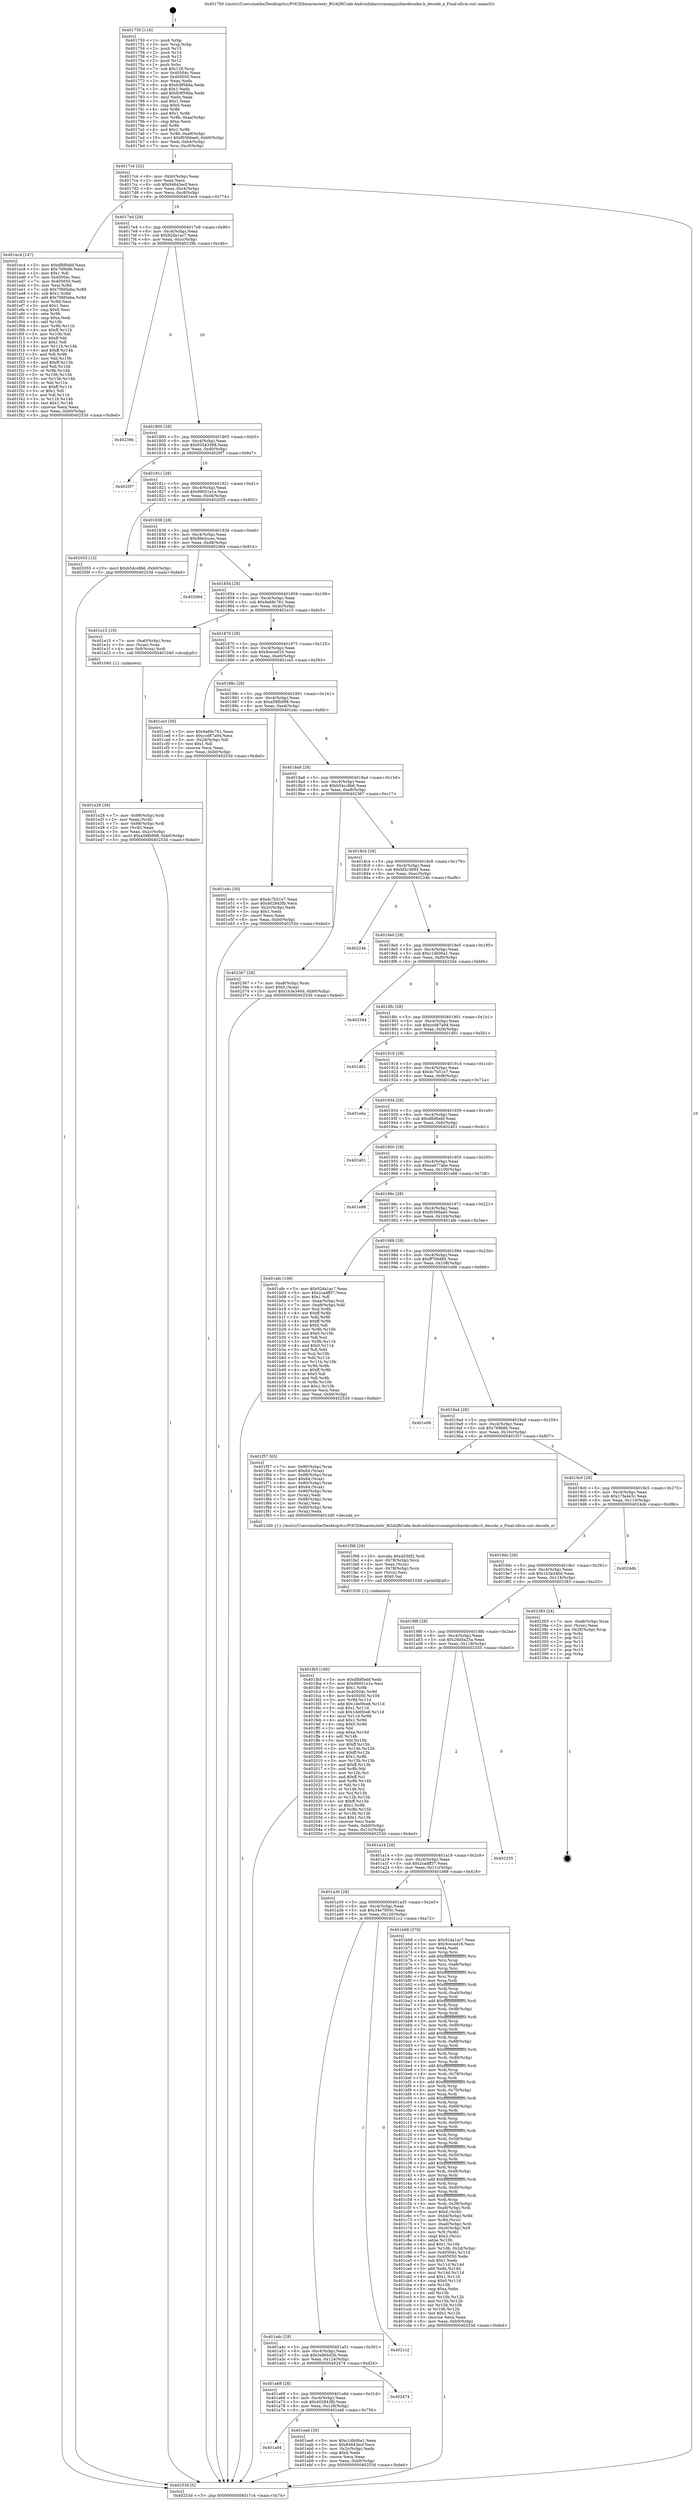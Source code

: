 digraph "0x401750" {
  label = "0x401750 (/mnt/c/Users/mathe/Desktop/tcc/POCII/binaries/extr_BGAQRCode-Androidzbarsrcmainjnizbardecoder.h_decode_e_Final-ollvm.out::main(0))"
  labelloc = "t"
  node[shape=record]

  Entry [label="",width=0.3,height=0.3,shape=circle,fillcolor=black,style=filled]
  "0x4017c4" [label="{
     0x4017c4 [32]\l
     | [instrs]\l
     &nbsp;&nbsp;0x4017c4 \<+6\>: mov -0xb0(%rbp),%eax\l
     &nbsp;&nbsp;0x4017ca \<+2\>: mov %eax,%ecx\l
     &nbsp;&nbsp;0x4017cc \<+6\>: sub $0x84643ecf,%ecx\l
     &nbsp;&nbsp;0x4017d2 \<+6\>: mov %eax,-0xc4(%rbp)\l
     &nbsp;&nbsp;0x4017d8 \<+6\>: mov %ecx,-0xc8(%rbp)\l
     &nbsp;&nbsp;0x4017de \<+6\>: je 0000000000401ec4 \<main+0x774\>\l
  }"]
  "0x401ec4" [label="{
     0x401ec4 [147]\l
     | [instrs]\l
     &nbsp;&nbsp;0x401ec4 \<+5\>: mov $0xdfbf0ebf,%eax\l
     &nbsp;&nbsp;0x401ec9 \<+5\>: mov $0x7b9b8b,%ecx\l
     &nbsp;&nbsp;0x401ece \<+2\>: mov $0x1,%dl\l
     &nbsp;&nbsp;0x401ed0 \<+7\>: mov 0x40504c,%esi\l
     &nbsp;&nbsp;0x401ed7 \<+7\>: mov 0x405050,%edi\l
     &nbsp;&nbsp;0x401ede \<+3\>: mov %esi,%r8d\l
     &nbsp;&nbsp;0x401ee1 \<+7\>: sub $0x70fd5eba,%r8d\l
     &nbsp;&nbsp;0x401ee8 \<+4\>: sub $0x1,%r8d\l
     &nbsp;&nbsp;0x401eec \<+7\>: add $0x70fd5eba,%r8d\l
     &nbsp;&nbsp;0x401ef3 \<+4\>: imul %r8d,%esi\l
     &nbsp;&nbsp;0x401ef7 \<+3\>: and $0x1,%esi\l
     &nbsp;&nbsp;0x401efa \<+3\>: cmp $0x0,%esi\l
     &nbsp;&nbsp;0x401efd \<+4\>: sete %r9b\l
     &nbsp;&nbsp;0x401f01 \<+3\>: cmp $0xa,%edi\l
     &nbsp;&nbsp;0x401f04 \<+4\>: setl %r10b\l
     &nbsp;&nbsp;0x401f08 \<+3\>: mov %r9b,%r11b\l
     &nbsp;&nbsp;0x401f0b \<+4\>: xor $0xff,%r11b\l
     &nbsp;&nbsp;0x401f0f \<+3\>: mov %r10b,%bl\l
     &nbsp;&nbsp;0x401f12 \<+3\>: xor $0xff,%bl\l
     &nbsp;&nbsp;0x401f15 \<+3\>: xor $0x1,%dl\l
     &nbsp;&nbsp;0x401f18 \<+3\>: mov %r11b,%r14b\l
     &nbsp;&nbsp;0x401f1b \<+4\>: and $0xff,%r14b\l
     &nbsp;&nbsp;0x401f1f \<+3\>: and %dl,%r9b\l
     &nbsp;&nbsp;0x401f22 \<+3\>: mov %bl,%r15b\l
     &nbsp;&nbsp;0x401f25 \<+4\>: and $0xff,%r15b\l
     &nbsp;&nbsp;0x401f29 \<+3\>: and %dl,%r10b\l
     &nbsp;&nbsp;0x401f2c \<+3\>: or %r9b,%r14b\l
     &nbsp;&nbsp;0x401f2f \<+3\>: or %r10b,%r15b\l
     &nbsp;&nbsp;0x401f32 \<+3\>: xor %r15b,%r14b\l
     &nbsp;&nbsp;0x401f35 \<+3\>: or %bl,%r11b\l
     &nbsp;&nbsp;0x401f38 \<+4\>: xor $0xff,%r11b\l
     &nbsp;&nbsp;0x401f3c \<+3\>: or $0x1,%dl\l
     &nbsp;&nbsp;0x401f3f \<+3\>: and %dl,%r11b\l
     &nbsp;&nbsp;0x401f42 \<+3\>: or %r11b,%r14b\l
     &nbsp;&nbsp;0x401f45 \<+4\>: test $0x1,%r14b\l
     &nbsp;&nbsp;0x401f49 \<+3\>: cmovne %ecx,%eax\l
     &nbsp;&nbsp;0x401f4c \<+6\>: mov %eax,-0xb0(%rbp)\l
     &nbsp;&nbsp;0x401f52 \<+5\>: jmp 000000000040253d \<main+0xded\>\l
  }"]
  "0x4017e4" [label="{
     0x4017e4 [28]\l
     | [instrs]\l
     &nbsp;&nbsp;0x4017e4 \<+5\>: jmp 00000000004017e9 \<main+0x99\>\l
     &nbsp;&nbsp;0x4017e9 \<+6\>: mov -0xc4(%rbp),%eax\l
     &nbsp;&nbsp;0x4017ef \<+5\>: sub $0x92da1ac7,%eax\l
     &nbsp;&nbsp;0x4017f4 \<+6\>: mov %eax,-0xcc(%rbp)\l
     &nbsp;&nbsp;0x4017fa \<+6\>: je 000000000040239b \<main+0xc4b\>\l
  }"]
  Exit [label="",width=0.3,height=0.3,shape=circle,fillcolor=black,style=filled,peripheries=2]
  "0x40239b" [label="{
     0x40239b\l
  }", style=dashed]
  "0x401800" [label="{
     0x401800 [28]\l
     | [instrs]\l
     &nbsp;&nbsp;0x401800 \<+5\>: jmp 0000000000401805 \<main+0xb5\>\l
     &nbsp;&nbsp;0x401805 \<+6\>: mov -0xc4(%rbp),%eax\l
     &nbsp;&nbsp;0x40180b \<+5\>: sub $0x93543498,%eax\l
     &nbsp;&nbsp;0x401810 \<+6\>: mov %eax,-0xd0(%rbp)\l
     &nbsp;&nbsp;0x401816 \<+6\>: je 00000000004020f7 \<main+0x9a7\>\l
  }"]
  "0x401fb5" [label="{
     0x401fb5 [160]\l
     | [instrs]\l
     &nbsp;&nbsp;0x401fb5 \<+5\>: mov $0xdfbf0ebf,%edx\l
     &nbsp;&nbsp;0x401fba \<+5\>: mov $0x99051e1e,%esi\l
     &nbsp;&nbsp;0x401fbf \<+3\>: mov $0x1,%r8b\l
     &nbsp;&nbsp;0x401fc2 \<+8\>: mov 0x40504c,%r9d\l
     &nbsp;&nbsp;0x401fca \<+8\>: mov 0x405050,%r10d\l
     &nbsp;&nbsp;0x401fd2 \<+3\>: mov %r9d,%r11d\l
     &nbsp;&nbsp;0x401fd5 \<+7\>: add $0x1de0fce8,%r11d\l
     &nbsp;&nbsp;0x401fdc \<+4\>: sub $0x1,%r11d\l
     &nbsp;&nbsp;0x401fe0 \<+7\>: sub $0x1de0fce8,%r11d\l
     &nbsp;&nbsp;0x401fe7 \<+4\>: imul %r11d,%r9d\l
     &nbsp;&nbsp;0x401feb \<+4\>: and $0x1,%r9d\l
     &nbsp;&nbsp;0x401fef \<+4\>: cmp $0x0,%r9d\l
     &nbsp;&nbsp;0x401ff3 \<+3\>: sete %bl\l
     &nbsp;&nbsp;0x401ff6 \<+4\>: cmp $0xa,%r10d\l
     &nbsp;&nbsp;0x401ffa \<+4\>: setl %r14b\l
     &nbsp;&nbsp;0x401ffe \<+3\>: mov %bl,%r15b\l
     &nbsp;&nbsp;0x402001 \<+4\>: xor $0xff,%r15b\l
     &nbsp;&nbsp;0x402005 \<+3\>: mov %r14b,%r12b\l
     &nbsp;&nbsp;0x402008 \<+4\>: xor $0xff,%r12b\l
     &nbsp;&nbsp;0x40200c \<+4\>: xor $0x1,%r8b\l
     &nbsp;&nbsp;0x402010 \<+3\>: mov %r15b,%r13b\l
     &nbsp;&nbsp;0x402013 \<+4\>: and $0xff,%r13b\l
     &nbsp;&nbsp;0x402017 \<+3\>: and %r8b,%bl\l
     &nbsp;&nbsp;0x40201a \<+3\>: mov %r12b,%cl\l
     &nbsp;&nbsp;0x40201d \<+3\>: and $0xff,%cl\l
     &nbsp;&nbsp;0x402020 \<+3\>: and %r8b,%r14b\l
     &nbsp;&nbsp;0x402023 \<+3\>: or %bl,%r13b\l
     &nbsp;&nbsp;0x402026 \<+3\>: or %r14b,%cl\l
     &nbsp;&nbsp;0x402029 \<+3\>: xor %cl,%r13b\l
     &nbsp;&nbsp;0x40202c \<+3\>: or %r12b,%r15b\l
     &nbsp;&nbsp;0x40202f \<+4\>: xor $0xff,%r15b\l
     &nbsp;&nbsp;0x402033 \<+4\>: or $0x1,%r8b\l
     &nbsp;&nbsp;0x402037 \<+3\>: and %r8b,%r15b\l
     &nbsp;&nbsp;0x40203a \<+3\>: or %r15b,%r13b\l
     &nbsp;&nbsp;0x40203d \<+4\>: test $0x1,%r13b\l
     &nbsp;&nbsp;0x402041 \<+3\>: cmovne %esi,%edx\l
     &nbsp;&nbsp;0x402044 \<+6\>: mov %edx,-0xb0(%rbp)\l
     &nbsp;&nbsp;0x40204a \<+6\>: mov %eax,-0x13c(%rbp)\l
     &nbsp;&nbsp;0x402050 \<+5\>: jmp 000000000040253d \<main+0xded\>\l
  }"]
  "0x4020f7" [label="{
     0x4020f7\l
  }", style=dashed]
  "0x40181c" [label="{
     0x40181c [28]\l
     | [instrs]\l
     &nbsp;&nbsp;0x40181c \<+5\>: jmp 0000000000401821 \<main+0xd1\>\l
     &nbsp;&nbsp;0x401821 \<+6\>: mov -0xc4(%rbp),%eax\l
     &nbsp;&nbsp;0x401827 \<+5\>: sub $0x99051e1e,%eax\l
     &nbsp;&nbsp;0x40182c \<+6\>: mov %eax,-0xd4(%rbp)\l
     &nbsp;&nbsp;0x401832 \<+6\>: je 0000000000402055 \<main+0x905\>\l
  }"]
  "0x401f98" [label="{
     0x401f98 [29]\l
     | [instrs]\l
     &nbsp;&nbsp;0x401f98 \<+10\>: movabs $0x4030f2,%rdi\l
     &nbsp;&nbsp;0x401fa2 \<+4\>: mov -0x78(%rbp),%rcx\l
     &nbsp;&nbsp;0x401fa6 \<+2\>: mov %eax,(%rcx)\l
     &nbsp;&nbsp;0x401fa8 \<+4\>: mov -0x78(%rbp),%rcx\l
     &nbsp;&nbsp;0x401fac \<+2\>: mov (%rcx),%esi\l
     &nbsp;&nbsp;0x401fae \<+2\>: mov $0x0,%al\l
     &nbsp;&nbsp;0x401fb0 \<+5\>: call 0000000000401030 \<printf@plt\>\l
     | [calls]\l
     &nbsp;&nbsp;0x401030 \{1\} (unknown)\l
  }"]
  "0x402055" [label="{
     0x402055 [15]\l
     | [instrs]\l
     &nbsp;&nbsp;0x402055 \<+10\>: movl $0xb54cc8b6,-0xb0(%rbp)\l
     &nbsp;&nbsp;0x40205f \<+5\>: jmp 000000000040253d \<main+0xded\>\l
  }"]
  "0x401838" [label="{
     0x401838 [28]\l
     | [instrs]\l
     &nbsp;&nbsp;0x401838 \<+5\>: jmp 000000000040183d \<main+0xed\>\l
     &nbsp;&nbsp;0x40183d \<+6\>: mov -0xc4(%rbp),%eax\l
     &nbsp;&nbsp;0x401843 \<+5\>: sub $0x99e5ccec,%eax\l
     &nbsp;&nbsp;0x401848 \<+6\>: mov %eax,-0xd8(%rbp)\l
     &nbsp;&nbsp;0x40184e \<+6\>: je 0000000000402064 \<main+0x914\>\l
  }"]
  "0x401a84" [label="{
     0x401a84\l
  }", style=dashed]
  "0x402064" [label="{
     0x402064\l
  }", style=dashed]
  "0x401854" [label="{
     0x401854 [28]\l
     | [instrs]\l
     &nbsp;&nbsp;0x401854 \<+5\>: jmp 0000000000401859 \<main+0x109\>\l
     &nbsp;&nbsp;0x401859 \<+6\>: mov -0xc4(%rbp),%eax\l
     &nbsp;&nbsp;0x40185f \<+5\>: sub $0x9a68c761,%eax\l
     &nbsp;&nbsp;0x401864 \<+6\>: mov %eax,-0xdc(%rbp)\l
     &nbsp;&nbsp;0x40186a \<+6\>: je 0000000000401e15 \<main+0x6c5\>\l
  }"]
  "0x401ea6" [label="{
     0x401ea6 [30]\l
     | [instrs]\l
     &nbsp;&nbsp;0x401ea6 \<+5\>: mov $0xc1db06a1,%eax\l
     &nbsp;&nbsp;0x401eab \<+5\>: mov $0x84643ecf,%ecx\l
     &nbsp;&nbsp;0x401eb0 \<+3\>: mov -0x2c(%rbp),%edx\l
     &nbsp;&nbsp;0x401eb3 \<+3\>: cmp $0x0,%edx\l
     &nbsp;&nbsp;0x401eb6 \<+3\>: cmove %ecx,%eax\l
     &nbsp;&nbsp;0x401eb9 \<+6\>: mov %eax,-0xb0(%rbp)\l
     &nbsp;&nbsp;0x401ebf \<+5\>: jmp 000000000040253d \<main+0xded\>\l
  }"]
  "0x401e15" [label="{
     0x401e15 [19]\l
     | [instrs]\l
     &nbsp;&nbsp;0x401e15 \<+7\>: mov -0xa0(%rbp),%rax\l
     &nbsp;&nbsp;0x401e1c \<+3\>: mov (%rax),%rax\l
     &nbsp;&nbsp;0x401e1f \<+4\>: mov 0x8(%rax),%rdi\l
     &nbsp;&nbsp;0x401e23 \<+5\>: call 0000000000401040 \<atoi@plt\>\l
     | [calls]\l
     &nbsp;&nbsp;0x401040 \{1\} (unknown)\l
  }"]
  "0x401870" [label="{
     0x401870 [28]\l
     | [instrs]\l
     &nbsp;&nbsp;0x401870 \<+5\>: jmp 0000000000401875 \<main+0x125\>\l
     &nbsp;&nbsp;0x401875 \<+6\>: mov -0xc4(%rbp),%eax\l
     &nbsp;&nbsp;0x40187b \<+5\>: sub $0x9ceced16,%eax\l
     &nbsp;&nbsp;0x401880 \<+6\>: mov %eax,-0xe0(%rbp)\l
     &nbsp;&nbsp;0x401886 \<+6\>: je 0000000000401ce3 \<main+0x593\>\l
  }"]
  "0x401a68" [label="{
     0x401a68 [28]\l
     | [instrs]\l
     &nbsp;&nbsp;0x401a68 \<+5\>: jmp 0000000000401a6d \<main+0x31d\>\l
     &nbsp;&nbsp;0x401a6d \<+6\>: mov -0xc4(%rbp),%eax\l
     &nbsp;&nbsp;0x401a73 \<+5\>: sub $0x402843fb,%eax\l
     &nbsp;&nbsp;0x401a78 \<+6\>: mov %eax,-0x128(%rbp)\l
     &nbsp;&nbsp;0x401a7e \<+6\>: je 0000000000401ea6 \<main+0x756\>\l
  }"]
  "0x401ce3" [label="{
     0x401ce3 [30]\l
     | [instrs]\l
     &nbsp;&nbsp;0x401ce3 \<+5\>: mov $0x9a68c761,%eax\l
     &nbsp;&nbsp;0x401ce8 \<+5\>: mov $0xccd87a94,%ecx\l
     &nbsp;&nbsp;0x401ced \<+3\>: mov -0x2d(%rbp),%dl\l
     &nbsp;&nbsp;0x401cf0 \<+3\>: test $0x1,%dl\l
     &nbsp;&nbsp;0x401cf3 \<+3\>: cmovne %ecx,%eax\l
     &nbsp;&nbsp;0x401cf6 \<+6\>: mov %eax,-0xb0(%rbp)\l
     &nbsp;&nbsp;0x401cfc \<+5\>: jmp 000000000040253d \<main+0xded\>\l
  }"]
  "0x40188c" [label="{
     0x40188c [28]\l
     | [instrs]\l
     &nbsp;&nbsp;0x40188c \<+5\>: jmp 0000000000401891 \<main+0x141\>\l
     &nbsp;&nbsp;0x401891 \<+6\>: mov -0xc4(%rbp),%eax\l
     &nbsp;&nbsp;0x401897 \<+5\>: sub $0xa58fb998,%eax\l
     &nbsp;&nbsp;0x40189c \<+6\>: mov %eax,-0xe4(%rbp)\l
     &nbsp;&nbsp;0x4018a2 \<+6\>: je 0000000000401e4c \<main+0x6fc\>\l
  }"]
  "0x402474" [label="{
     0x402474\l
  }", style=dashed]
  "0x401e4c" [label="{
     0x401e4c [30]\l
     | [instrs]\l
     &nbsp;&nbsp;0x401e4c \<+5\>: mov $0xdc7b51e7,%eax\l
     &nbsp;&nbsp;0x401e51 \<+5\>: mov $0x402843fb,%ecx\l
     &nbsp;&nbsp;0x401e56 \<+3\>: mov -0x2c(%rbp),%edx\l
     &nbsp;&nbsp;0x401e59 \<+3\>: cmp $0x1,%edx\l
     &nbsp;&nbsp;0x401e5c \<+3\>: cmovl %ecx,%eax\l
     &nbsp;&nbsp;0x401e5f \<+6\>: mov %eax,-0xb0(%rbp)\l
     &nbsp;&nbsp;0x401e65 \<+5\>: jmp 000000000040253d \<main+0xded\>\l
  }"]
  "0x4018a8" [label="{
     0x4018a8 [28]\l
     | [instrs]\l
     &nbsp;&nbsp;0x4018a8 \<+5\>: jmp 00000000004018ad \<main+0x15d\>\l
     &nbsp;&nbsp;0x4018ad \<+6\>: mov -0xc4(%rbp),%eax\l
     &nbsp;&nbsp;0x4018b3 \<+5\>: sub $0xb54cc8b6,%eax\l
     &nbsp;&nbsp;0x4018b8 \<+6\>: mov %eax,-0xe8(%rbp)\l
     &nbsp;&nbsp;0x4018be \<+6\>: je 0000000000402367 \<main+0xc17\>\l
  }"]
  "0x401a4c" [label="{
     0x401a4c [28]\l
     | [instrs]\l
     &nbsp;&nbsp;0x401a4c \<+5\>: jmp 0000000000401a51 \<main+0x301\>\l
     &nbsp;&nbsp;0x401a51 \<+6\>: mov -0xc4(%rbp),%eax\l
     &nbsp;&nbsp;0x401a57 \<+5\>: sub $0x3a86bd3b,%eax\l
     &nbsp;&nbsp;0x401a5c \<+6\>: mov %eax,-0x124(%rbp)\l
     &nbsp;&nbsp;0x401a62 \<+6\>: je 0000000000402474 \<main+0xd24\>\l
  }"]
  "0x402367" [label="{
     0x402367 [28]\l
     | [instrs]\l
     &nbsp;&nbsp;0x402367 \<+7\>: mov -0xa8(%rbp),%rax\l
     &nbsp;&nbsp;0x40236e \<+6\>: movl $0x0,(%rax)\l
     &nbsp;&nbsp;0x402374 \<+10\>: movl $0x1b3e340d,-0xb0(%rbp)\l
     &nbsp;&nbsp;0x40237e \<+5\>: jmp 000000000040253d \<main+0xded\>\l
  }"]
  "0x4018c4" [label="{
     0x4018c4 [28]\l
     | [instrs]\l
     &nbsp;&nbsp;0x4018c4 \<+5\>: jmp 00000000004018c9 \<main+0x179\>\l
     &nbsp;&nbsp;0x4018c9 \<+6\>: mov -0xc4(%rbp),%eax\l
     &nbsp;&nbsp;0x4018cf \<+5\>: sub $0xbf3c3693,%eax\l
     &nbsp;&nbsp;0x4018d4 \<+6\>: mov %eax,-0xec(%rbp)\l
     &nbsp;&nbsp;0x4018da \<+6\>: je 000000000040224b \<main+0xafb\>\l
  }"]
  "0x4021c2" [label="{
     0x4021c2\l
  }", style=dashed]
  "0x40224b" [label="{
     0x40224b\l
  }", style=dashed]
  "0x4018e0" [label="{
     0x4018e0 [28]\l
     | [instrs]\l
     &nbsp;&nbsp;0x4018e0 \<+5\>: jmp 00000000004018e5 \<main+0x195\>\l
     &nbsp;&nbsp;0x4018e5 \<+6\>: mov -0xc4(%rbp),%eax\l
     &nbsp;&nbsp;0x4018eb \<+5\>: sub $0xc1db06a1,%eax\l
     &nbsp;&nbsp;0x4018f0 \<+6\>: mov %eax,-0xf0(%rbp)\l
     &nbsp;&nbsp;0x4018f6 \<+6\>: je 0000000000402344 \<main+0xbf4\>\l
  }"]
  "0x401e28" [label="{
     0x401e28 [36]\l
     | [instrs]\l
     &nbsp;&nbsp;0x401e28 \<+7\>: mov -0x98(%rbp),%rdi\l
     &nbsp;&nbsp;0x401e2f \<+2\>: mov %eax,(%rdi)\l
     &nbsp;&nbsp;0x401e31 \<+7\>: mov -0x98(%rbp),%rdi\l
     &nbsp;&nbsp;0x401e38 \<+2\>: mov (%rdi),%eax\l
     &nbsp;&nbsp;0x401e3a \<+3\>: mov %eax,-0x2c(%rbp)\l
     &nbsp;&nbsp;0x401e3d \<+10\>: movl $0xa58fb998,-0xb0(%rbp)\l
     &nbsp;&nbsp;0x401e47 \<+5\>: jmp 000000000040253d \<main+0xded\>\l
  }"]
  "0x402344" [label="{
     0x402344\l
  }", style=dashed]
  "0x4018fc" [label="{
     0x4018fc [28]\l
     | [instrs]\l
     &nbsp;&nbsp;0x4018fc \<+5\>: jmp 0000000000401901 \<main+0x1b1\>\l
     &nbsp;&nbsp;0x401901 \<+6\>: mov -0xc4(%rbp),%eax\l
     &nbsp;&nbsp;0x401907 \<+5\>: sub $0xccd87a94,%eax\l
     &nbsp;&nbsp;0x40190c \<+6\>: mov %eax,-0xf4(%rbp)\l
     &nbsp;&nbsp;0x401912 \<+6\>: je 0000000000401d01 \<main+0x5b1\>\l
  }"]
  "0x401a30" [label="{
     0x401a30 [28]\l
     | [instrs]\l
     &nbsp;&nbsp;0x401a30 \<+5\>: jmp 0000000000401a35 \<main+0x2e5\>\l
     &nbsp;&nbsp;0x401a35 \<+6\>: mov -0xc4(%rbp),%eax\l
     &nbsp;&nbsp;0x401a3b \<+5\>: sub $0x34e7950c,%eax\l
     &nbsp;&nbsp;0x401a40 \<+6\>: mov %eax,-0x120(%rbp)\l
     &nbsp;&nbsp;0x401a46 \<+6\>: je 00000000004021c2 \<main+0xa72\>\l
  }"]
  "0x401d01" [label="{
     0x401d01\l
  }", style=dashed]
  "0x401918" [label="{
     0x401918 [28]\l
     | [instrs]\l
     &nbsp;&nbsp;0x401918 \<+5\>: jmp 000000000040191d \<main+0x1cd\>\l
     &nbsp;&nbsp;0x40191d \<+6\>: mov -0xc4(%rbp),%eax\l
     &nbsp;&nbsp;0x401923 \<+5\>: sub $0xdc7b51e7,%eax\l
     &nbsp;&nbsp;0x401928 \<+6\>: mov %eax,-0xf8(%rbp)\l
     &nbsp;&nbsp;0x40192e \<+6\>: je 0000000000401e6a \<main+0x71a\>\l
  }"]
  "0x401b68" [label="{
     0x401b68 [379]\l
     | [instrs]\l
     &nbsp;&nbsp;0x401b68 \<+5\>: mov $0x92da1ac7,%eax\l
     &nbsp;&nbsp;0x401b6d \<+5\>: mov $0x9ceced16,%ecx\l
     &nbsp;&nbsp;0x401b72 \<+2\>: xor %edx,%edx\l
     &nbsp;&nbsp;0x401b74 \<+3\>: mov %rsp,%rsi\l
     &nbsp;&nbsp;0x401b77 \<+4\>: add $0xfffffffffffffff0,%rsi\l
     &nbsp;&nbsp;0x401b7b \<+3\>: mov %rsi,%rsp\l
     &nbsp;&nbsp;0x401b7e \<+7\>: mov %rsi,-0xa8(%rbp)\l
     &nbsp;&nbsp;0x401b85 \<+3\>: mov %rsp,%rsi\l
     &nbsp;&nbsp;0x401b88 \<+4\>: add $0xfffffffffffffff0,%rsi\l
     &nbsp;&nbsp;0x401b8c \<+3\>: mov %rsi,%rsp\l
     &nbsp;&nbsp;0x401b8f \<+3\>: mov %rsp,%rdi\l
     &nbsp;&nbsp;0x401b92 \<+4\>: add $0xfffffffffffffff0,%rdi\l
     &nbsp;&nbsp;0x401b96 \<+3\>: mov %rdi,%rsp\l
     &nbsp;&nbsp;0x401b99 \<+7\>: mov %rdi,-0xa0(%rbp)\l
     &nbsp;&nbsp;0x401ba0 \<+3\>: mov %rsp,%rdi\l
     &nbsp;&nbsp;0x401ba3 \<+4\>: add $0xfffffffffffffff0,%rdi\l
     &nbsp;&nbsp;0x401ba7 \<+3\>: mov %rdi,%rsp\l
     &nbsp;&nbsp;0x401baa \<+7\>: mov %rdi,-0x98(%rbp)\l
     &nbsp;&nbsp;0x401bb1 \<+3\>: mov %rsp,%rdi\l
     &nbsp;&nbsp;0x401bb4 \<+4\>: add $0xfffffffffffffff0,%rdi\l
     &nbsp;&nbsp;0x401bb8 \<+3\>: mov %rdi,%rsp\l
     &nbsp;&nbsp;0x401bbb \<+7\>: mov %rdi,-0x90(%rbp)\l
     &nbsp;&nbsp;0x401bc2 \<+3\>: mov %rsp,%rdi\l
     &nbsp;&nbsp;0x401bc5 \<+4\>: add $0xfffffffffffffff0,%rdi\l
     &nbsp;&nbsp;0x401bc9 \<+3\>: mov %rdi,%rsp\l
     &nbsp;&nbsp;0x401bcc \<+7\>: mov %rdi,-0x88(%rbp)\l
     &nbsp;&nbsp;0x401bd3 \<+3\>: mov %rsp,%rdi\l
     &nbsp;&nbsp;0x401bd6 \<+4\>: add $0xfffffffffffffff0,%rdi\l
     &nbsp;&nbsp;0x401bda \<+3\>: mov %rdi,%rsp\l
     &nbsp;&nbsp;0x401bdd \<+4\>: mov %rdi,-0x80(%rbp)\l
     &nbsp;&nbsp;0x401be1 \<+3\>: mov %rsp,%rdi\l
     &nbsp;&nbsp;0x401be4 \<+4\>: add $0xfffffffffffffff0,%rdi\l
     &nbsp;&nbsp;0x401be8 \<+3\>: mov %rdi,%rsp\l
     &nbsp;&nbsp;0x401beb \<+4\>: mov %rdi,-0x78(%rbp)\l
     &nbsp;&nbsp;0x401bef \<+3\>: mov %rsp,%rdi\l
     &nbsp;&nbsp;0x401bf2 \<+4\>: add $0xfffffffffffffff0,%rdi\l
     &nbsp;&nbsp;0x401bf6 \<+3\>: mov %rdi,%rsp\l
     &nbsp;&nbsp;0x401bf9 \<+4\>: mov %rdi,-0x70(%rbp)\l
     &nbsp;&nbsp;0x401bfd \<+3\>: mov %rsp,%rdi\l
     &nbsp;&nbsp;0x401c00 \<+4\>: add $0xfffffffffffffff0,%rdi\l
     &nbsp;&nbsp;0x401c04 \<+3\>: mov %rdi,%rsp\l
     &nbsp;&nbsp;0x401c07 \<+4\>: mov %rdi,-0x68(%rbp)\l
     &nbsp;&nbsp;0x401c0b \<+3\>: mov %rsp,%rdi\l
     &nbsp;&nbsp;0x401c0e \<+4\>: add $0xfffffffffffffff0,%rdi\l
     &nbsp;&nbsp;0x401c12 \<+3\>: mov %rdi,%rsp\l
     &nbsp;&nbsp;0x401c15 \<+4\>: mov %rdi,-0x60(%rbp)\l
     &nbsp;&nbsp;0x401c19 \<+3\>: mov %rsp,%rdi\l
     &nbsp;&nbsp;0x401c1c \<+4\>: add $0xfffffffffffffff0,%rdi\l
     &nbsp;&nbsp;0x401c20 \<+3\>: mov %rdi,%rsp\l
     &nbsp;&nbsp;0x401c23 \<+4\>: mov %rdi,-0x58(%rbp)\l
     &nbsp;&nbsp;0x401c27 \<+3\>: mov %rsp,%rdi\l
     &nbsp;&nbsp;0x401c2a \<+4\>: add $0xfffffffffffffff0,%rdi\l
     &nbsp;&nbsp;0x401c2e \<+3\>: mov %rdi,%rsp\l
     &nbsp;&nbsp;0x401c31 \<+4\>: mov %rdi,-0x50(%rbp)\l
     &nbsp;&nbsp;0x401c35 \<+3\>: mov %rsp,%rdi\l
     &nbsp;&nbsp;0x401c38 \<+4\>: add $0xfffffffffffffff0,%rdi\l
     &nbsp;&nbsp;0x401c3c \<+3\>: mov %rdi,%rsp\l
     &nbsp;&nbsp;0x401c3f \<+4\>: mov %rdi,-0x48(%rbp)\l
     &nbsp;&nbsp;0x401c43 \<+3\>: mov %rsp,%rdi\l
     &nbsp;&nbsp;0x401c46 \<+4\>: add $0xfffffffffffffff0,%rdi\l
     &nbsp;&nbsp;0x401c4a \<+3\>: mov %rdi,%rsp\l
     &nbsp;&nbsp;0x401c4d \<+4\>: mov %rdi,-0x40(%rbp)\l
     &nbsp;&nbsp;0x401c51 \<+3\>: mov %rsp,%rdi\l
     &nbsp;&nbsp;0x401c54 \<+4\>: add $0xfffffffffffffff0,%rdi\l
     &nbsp;&nbsp;0x401c58 \<+3\>: mov %rdi,%rsp\l
     &nbsp;&nbsp;0x401c5b \<+4\>: mov %rdi,-0x38(%rbp)\l
     &nbsp;&nbsp;0x401c5f \<+7\>: mov -0xa8(%rbp),%rdi\l
     &nbsp;&nbsp;0x401c66 \<+6\>: movl $0x0,(%rdi)\l
     &nbsp;&nbsp;0x401c6c \<+7\>: mov -0xb4(%rbp),%r8d\l
     &nbsp;&nbsp;0x401c73 \<+3\>: mov %r8d,(%rsi)\l
     &nbsp;&nbsp;0x401c76 \<+7\>: mov -0xa0(%rbp),%rdi\l
     &nbsp;&nbsp;0x401c7d \<+7\>: mov -0xc0(%rbp),%r9\l
     &nbsp;&nbsp;0x401c84 \<+3\>: mov %r9,(%rdi)\l
     &nbsp;&nbsp;0x401c87 \<+3\>: cmpl $0x2,(%rsi)\l
     &nbsp;&nbsp;0x401c8a \<+4\>: setne %r10b\l
     &nbsp;&nbsp;0x401c8e \<+4\>: and $0x1,%r10b\l
     &nbsp;&nbsp;0x401c92 \<+4\>: mov %r10b,-0x2d(%rbp)\l
     &nbsp;&nbsp;0x401c96 \<+8\>: mov 0x40504c,%r11d\l
     &nbsp;&nbsp;0x401c9e \<+7\>: mov 0x405050,%ebx\l
     &nbsp;&nbsp;0x401ca5 \<+3\>: sub $0x1,%edx\l
     &nbsp;&nbsp;0x401ca8 \<+3\>: mov %r11d,%r14d\l
     &nbsp;&nbsp;0x401cab \<+3\>: add %edx,%r14d\l
     &nbsp;&nbsp;0x401cae \<+4\>: imul %r14d,%r11d\l
     &nbsp;&nbsp;0x401cb2 \<+4\>: and $0x1,%r11d\l
     &nbsp;&nbsp;0x401cb6 \<+4\>: cmp $0x0,%r11d\l
     &nbsp;&nbsp;0x401cba \<+4\>: sete %r10b\l
     &nbsp;&nbsp;0x401cbe \<+3\>: cmp $0xa,%ebx\l
     &nbsp;&nbsp;0x401cc1 \<+4\>: setl %r15b\l
     &nbsp;&nbsp;0x401cc5 \<+3\>: mov %r10b,%r12b\l
     &nbsp;&nbsp;0x401cc8 \<+3\>: and %r15b,%r12b\l
     &nbsp;&nbsp;0x401ccb \<+3\>: xor %r15b,%r10b\l
     &nbsp;&nbsp;0x401cce \<+3\>: or %r10b,%r12b\l
     &nbsp;&nbsp;0x401cd1 \<+4\>: test $0x1,%r12b\l
     &nbsp;&nbsp;0x401cd5 \<+3\>: cmovne %ecx,%eax\l
     &nbsp;&nbsp;0x401cd8 \<+6\>: mov %eax,-0xb0(%rbp)\l
     &nbsp;&nbsp;0x401cde \<+5\>: jmp 000000000040253d \<main+0xded\>\l
  }"]
  "0x401e6a" [label="{
     0x401e6a\l
  }", style=dashed]
  "0x401934" [label="{
     0x401934 [28]\l
     | [instrs]\l
     &nbsp;&nbsp;0x401934 \<+5\>: jmp 0000000000401939 \<main+0x1e9\>\l
     &nbsp;&nbsp;0x401939 \<+6\>: mov -0xc4(%rbp),%eax\l
     &nbsp;&nbsp;0x40193f \<+5\>: sub $0xdfbf0ebf,%eax\l
     &nbsp;&nbsp;0x401944 \<+6\>: mov %eax,-0xfc(%rbp)\l
     &nbsp;&nbsp;0x40194a \<+6\>: je 0000000000402401 \<main+0xcb1\>\l
  }"]
  "0x401a14" [label="{
     0x401a14 [28]\l
     | [instrs]\l
     &nbsp;&nbsp;0x401a14 \<+5\>: jmp 0000000000401a19 \<main+0x2c9\>\l
     &nbsp;&nbsp;0x401a19 \<+6\>: mov -0xc4(%rbp),%eax\l
     &nbsp;&nbsp;0x401a1f \<+5\>: sub $0x2cadff37,%eax\l
     &nbsp;&nbsp;0x401a24 \<+6\>: mov %eax,-0x11c(%rbp)\l
     &nbsp;&nbsp;0x401a2a \<+6\>: je 0000000000401b68 \<main+0x418\>\l
  }"]
  "0x402401" [label="{
     0x402401\l
  }", style=dashed]
  "0x401950" [label="{
     0x401950 [28]\l
     | [instrs]\l
     &nbsp;&nbsp;0x401950 \<+5\>: jmp 0000000000401955 \<main+0x205\>\l
     &nbsp;&nbsp;0x401955 \<+6\>: mov -0xc4(%rbp),%eax\l
     &nbsp;&nbsp;0x40195b \<+5\>: sub $0xea477abe,%eax\l
     &nbsp;&nbsp;0x401960 \<+6\>: mov %eax,-0x100(%rbp)\l
     &nbsp;&nbsp;0x401966 \<+6\>: je 0000000000401e88 \<main+0x738\>\l
  }"]
  "0x402335" [label="{
     0x402335\l
  }", style=dashed]
  "0x401e88" [label="{
     0x401e88\l
  }", style=dashed]
  "0x40196c" [label="{
     0x40196c [28]\l
     | [instrs]\l
     &nbsp;&nbsp;0x40196c \<+5\>: jmp 0000000000401971 \<main+0x221\>\l
     &nbsp;&nbsp;0x401971 \<+6\>: mov -0xc4(%rbp),%eax\l
     &nbsp;&nbsp;0x401977 \<+5\>: sub $0xf039dae0,%eax\l
     &nbsp;&nbsp;0x40197c \<+6\>: mov %eax,-0x104(%rbp)\l
     &nbsp;&nbsp;0x401982 \<+6\>: je 0000000000401afe \<main+0x3ae\>\l
  }"]
  "0x4019f8" [label="{
     0x4019f8 [28]\l
     | [instrs]\l
     &nbsp;&nbsp;0x4019f8 \<+5\>: jmp 00000000004019fd \<main+0x2ad\>\l
     &nbsp;&nbsp;0x4019fd \<+6\>: mov -0xc4(%rbp),%eax\l
     &nbsp;&nbsp;0x401a03 \<+5\>: sub $0x26d5a25a,%eax\l
     &nbsp;&nbsp;0x401a08 \<+6\>: mov %eax,-0x118(%rbp)\l
     &nbsp;&nbsp;0x401a0e \<+6\>: je 0000000000402335 \<main+0xbe5\>\l
  }"]
  "0x401afe" [label="{
     0x401afe [106]\l
     | [instrs]\l
     &nbsp;&nbsp;0x401afe \<+5\>: mov $0x92da1ac7,%eax\l
     &nbsp;&nbsp;0x401b03 \<+5\>: mov $0x2cadff37,%ecx\l
     &nbsp;&nbsp;0x401b08 \<+2\>: mov $0x1,%dl\l
     &nbsp;&nbsp;0x401b0a \<+7\>: mov -0xaa(%rbp),%sil\l
     &nbsp;&nbsp;0x401b11 \<+7\>: mov -0xa9(%rbp),%dil\l
     &nbsp;&nbsp;0x401b18 \<+3\>: mov %sil,%r8b\l
     &nbsp;&nbsp;0x401b1b \<+4\>: xor $0xff,%r8b\l
     &nbsp;&nbsp;0x401b1f \<+3\>: mov %dil,%r9b\l
     &nbsp;&nbsp;0x401b22 \<+4\>: xor $0xff,%r9b\l
     &nbsp;&nbsp;0x401b26 \<+3\>: xor $0x0,%dl\l
     &nbsp;&nbsp;0x401b29 \<+3\>: mov %r8b,%r10b\l
     &nbsp;&nbsp;0x401b2c \<+4\>: and $0x0,%r10b\l
     &nbsp;&nbsp;0x401b30 \<+3\>: and %dl,%sil\l
     &nbsp;&nbsp;0x401b33 \<+3\>: mov %r9b,%r11b\l
     &nbsp;&nbsp;0x401b36 \<+4\>: and $0x0,%r11b\l
     &nbsp;&nbsp;0x401b3a \<+3\>: and %dl,%dil\l
     &nbsp;&nbsp;0x401b3d \<+3\>: or %sil,%r10b\l
     &nbsp;&nbsp;0x401b40 \<+3\>: or %dil,%r11b\l
     &nbsp;&nbsp;0x401b43 \<+3\>: xor %r11b,%r10b\l
     &nbsp;&nbsp;0x401b46 \<+3\>: or %r9b,%r8b\l
     &nbsp;&nbsp;0x401b49 \<+4\>: xor $0xff,%r8b\l
     &nbsp;&nbsp;0x401b4d \<+3\>: or $0x0,%dl\l
     &nbsp;&nbsp;0x401b50 \<+3\>: and %dl,%r8b\l
     &nbsp;&nbsp;0x401b53 \<+3\>: or %r8b,%r10b\l
     &nbsp;&nbsp;0x401b56 \<+4\>: test $0x1,%r10b\l
     &nbsp;&nbsp;0x401b5a \<+3\>: cmovne %ecx,%eax\l
     &nbsp;&nbsp;0x401b5d \<+6\>: mov %eax,-0xb0(%rbp)\l
     &nbsp;&nbsp;0x401b63 \<+5\>: jmp 000000000040253d \<main+0xded\>\l
  }"]
  "0x401988" [label="{
     0x401988 [28]\l
     | [instrs]\l
     &nbsp;&nbsp;0x401988 \<+5\>: jmp 000000000040198d \<main+0x23d\>\l
     &nbsp;&nbsp;0x40198d \<+6\>: mov -0xc4(%rbp),%eax\l
     &nbsp;&nbsp;0x401993 \<+5\>: sub $0xff766d85,%eax\l
     &nbsp;&nbsp;0x401998 \<+6\>: mov %eax,-0x108(%rbp)\l
     &nbsp;&nbsp;0x40199e \<+6\>: je 0000000000401e06 \<main+0x6b6\>\l
  }"]
  "0x40253d" [label="{
     0x40253d [5]\l
     | [instrs]\l
     &nbsp;&nbsp;0x40253d \<+5\>: jmp 00000000004017c4 \<main+0x74\>\l
  }"]
  "0x401750" [label="{
     0x401750 [116]\l
     | [instrs]\l
     &nbsp;&nbsp;0x401750 \<+1\>: push %rbp\l
     &nbsp;&nbsp;0x401751 \<+3\>: mov %rsp,%rbp\l
     &nbsp;&nbsp;0x401754 \<+2\>: push %r15\l
     &nbsp;&nbsp;0x401756 \<+2\>: push %r14\l
     &nbsp;&nbsp;0x401758 \<+2\>: push %r13\l
     &nbsp;&nbsp;0x40175a \<+2\>: push %r12\l
     &nbsp;&nbsp;0x40175c \<+1\>: push %rbx\l
     &nbsp;&nbsp;0x40175d \<+7\>: sub $0x128,%rsp\l
     &nbsp;&nbsp;0x401764 \<+7\>: mov 0x40504c,%eax\l
     &nbsp;&nbsp;0x40176b \<+7\>: mov 0x405050,%ecx\l
     &nbsp;&nbsp;0x401772 \<+2\>: mov %eax,%edx\l
     &nbsp;&nbsp;0x401774 \<+6\>: sub $0xfc9f58da,%edx\l
     &nbsp;&nbsp;0x40177a \<+3\>: sub $0x1,%edx\l
     &nbsp;&nbsp;0x40177d \<+6\>: add $0xfc9f58da,%edx\l
     &nbsp;&nbsp;0x401783 \<+3\>: imul %edx,%eax\l
     &nbsp;&nbsp;0x401786 \<+3\>: and $0x1,%eax\l
     &nbsp;&nbsp;0x401789 \<+3\>: cmp $0x0,%eax\l
     &nbsp;&nbsp;0x40178c \<+4\>: sete %r8b\l
     &nbsp;&nbsp;0x401790 \<+4\>: and $0x1,%r8b\l
     &nbsp;&nbsp;0x401794 \<+7\>: mov %r8b,-0xaa(%rbp)\l
     &nbsp;&nbsp;0x40179b \<+3\>: cmp $0xa,%ecx\l
     &nbsp;&nbsp;0x40179e \<+4\>: setl %r8b\l
     &nbsp;&nbsp;0x4017a2 \<+4\>: and $0x1,%r8b\l
     &nbsp;&nbsp;0x4017a6 \<+7\>: mov %r8b,-0xa9(%rbp)\l
     &nbsp;&nbsp;0x4017ad \<+10\>: movl $0xf039dae0,-0xb0(%rbp)\l
     &nbsp;&nbsp;0x4017b7 \<+6\>: mov %edi,-0xb4(%rbp)\l
     &nbsp;&nbsp;0x4017bd \<+7\>: mov %rsi,-0xc0(%rbp)\l
  }"]
  "0x402383" [label="{
     0x402383 [24]\l
     | [instrs]\l
     &nbsp;&nbsp;0x402383 \<+7\>: mov -0xa8(%rbp),%rax\l
     &nbsp;&nbsp;0x40238a \<+2\>: mov (%rax),%eax\l
     &nbsp;&nbsp;0x40238c \<+4\>: lea -0x28(%rbp),%rsp\l
     &nbsp;&nbsp;0x402390 \<+1\>: pop %rbx\l
     &nbsp;&nbsp;0x402391 \<+2\>: pop %r12\l
     &nbsp;&nbsp;0x402393 \<+2\>: pop %r13\l
     &nbsp;&nbsp;0x402395 \<+2\>: pop %r14\l
     &nbsp;&nbsp;0x402397 \<+2\>: pop %r15\l
     &nbsp;&nbsp;0x402399 \<+1\>: pop %rbp\l
     &nbsp;&nbsp;0x40239a \<+1\>: ret\l
  }"]
  "0x401e06" [label="{
     0x401e06\l
  }", style=dashed]
  "0x4019a4" [label="{
     0x4019a4 [28]\l
     | [instrs]\l
     &nbsp;&nbsp;0x4019a4 \<+5\>: jmp 00000000004019a9 \<main+0x259\>\l
     &nbsp;&nbsp;0x4019a9 \<+6\>: mov -0xc4(%rbp),%eax\l
     &nbsp;&nbsp;0x4019af \<+5\>: sub $0x7b9b8b,%eax\l
     &nbsp;&nbsp;0x4019b4 \<+6\>: mov %eax,-0x10c(%rbp)\l
     &nbsp;&nbsp;0x4019ba \<+6\>: je 0000000000401f57 \<main+0x807\>\l
  }"]
  "0x4019dc" [label="{
     0x4019dc [28]\l
     | [instrs]\l
     &nbsp;&nbsp;0x4019dc \<+5\>: jmp 00000000004019e1 \<main+0x291\>\l
     &nbsp;&nbsp;0x4019e1 \<+6\>: mov -0xc4(%rbp),%eax\l
     &nbsp;&nbsp;0x4019e7 \<+5\>: sub $0x1b3e340d,%eax\l
     &nbsp;&nbsp;0x4019ec \<+6\>: mov %eax,-0x114(%rbp)\l
     &nbsp;&nbsp;0x4019f2 \<+6\>: je 0000000000402383 \<main+0xc33\>\l
  }"]
  "0x401f57" [label="{
     0x401f57 [65]\l
     | [instrs]\l
     &nbsp;&nbsp;0x401f57 \<+7\>: mov -0x90(%rbp),%rax\l
     &nbsp;&nbsp;0x401f5e \<+6\>: movl $0x64,(%rax)\l
     &nbsp;&nbsp;0x401f64 \<+7\>: mov -0x88(%rbp),%rax\l
     &nbsp;&nbsp;0x401f6b \<+6\>: movl $0x64,(%rax)\l
     &nbsp;&nbsp;0x401f71 \<+4\>: mov -0x80(%rbp),%rax\l
     &nbsp;&nbsp;0x401f75 \<+6\>: movl $0x64,(%rax)\l
     &nbsp;&nbsp;0x401f7b \<+7\>: mov -0x90(%rbp),%rax\l
     &nbsp;&nbsp;0x401f82 \<+2\>: mov (%rax),%edi\l
     &nbsp;&nbsp;0x401f84 \<+7\>: mov -0x88(%rbp),%rax\l
     &nbsp;&nbsp;0x401f8b \<+2\>: mov (%rax),%esi\l
     &nbsp;&nbsp;0x401f8d \<+4\>: mov -0x80(%rbp),%rax\l
     &nbsp;&nbsp;0x401f91 \<+2\>: mov (%rax),%edx\l
     &nbsp;&nbsp;0x401f93 \<+5\>: call 00000000004013d0 \<decode_e\>\l
     | [calls]\l
     &nbsp;&nbsp;0x4013d0 \{1\} (/mnt/c/Users/mathe/Desktop/tcc/POCII/binaries/extr_BGAQRCode-Androidzbarsrcmainjnizbardecoder.h_decode_e_Final-ollvm.out::decode_e)\l
  }"]
  "0x4019c0" [label="{
     0x4019c0 [28]\l
     | [instrs]\l
     &nbsp;&nbsp;0x4019c0 \<+5\>: jmp 00000000004019c5 \<main+0x275\>\l
     &nbsp;&nbsp;0x4019c5 \<+6\>: mov -0xc4(%rbp),%eax\l
     &nbsp;&nbsp;0x4019cb \<+5\>: sub $0x17fa4e3c,%eax\l
     &nbsp;&nbsp;0x4019d0 \<+6\>: mov %eax,-0x110(%rbp)\l
     &nbsp;&nbsp;0x4019d6 \<+6\>: je 00000000004024db \<main+0xd8b\>\l
  }"]
  "0x4024db" [label="{
     0x4024db\l
  }", style=dashed]
  Entry -> "0x401750" [label=" 1"]
  "0x4017c4" -> "0x401ec4" [label=" 1"]
  "0x4017c4" -> "0x4017e4" [label=" 10"]
  "0x402383" -> Exit [label=" 1"]
  "0x4017e4" -> "0x40239b" [label=" 0"]
  "0x4017e4" -> "0x401800" [label=" 10"]
  "0x402367" -> "0x40253d" [label=" 1"]
  "0x401800" -> "0x4020f7" [label=" 0"]
  "0x401800" -> "0x40181c" [label=" 10"]
  "0x402055" -> "0x40253d" [label=" 1"]
  "0x40181c" -> "0x402055" [label=" 1"]
  "0x40181c" -> "0x401838" [label=" 9"]
  "0x401fb5" -> "0x40253d" [label=" 1"]
  "0x401838" -> "0x402064" [label=" 0"]
  "0x401838" -> "0x401854" [label=" 9"]
  "0x401f98" -> "0x401fb5" [label=" 1"]
  "0x401854" -> "0x401e15" [label=" 1"]
  "0x401854" -> "0x401870" [label=" 8"]
  "0x401f57" -> "0x401f98" [label=" 1"]
  "0x401870" -> "0x401ce3" [label=" 1"]
  "0x401870" -> "0x40188c" [label=" 7"]
  "0x401ea6" -> "0x40253d" [label=" 1"]
  "0x40188c" -> "0x401e4c" [label=" 1"]
  "0x40188c" -> "0x4018a8" [label=" 6"]
  "0x401a68" -> "0x401a84" [label=" 0"]
  "0x4018a8" -> "0x402367" [label=" 1"]
  "0x4018a8" -> "0x4018c4" [label=" 5"]
  "0x401ec4" -> "0x40253d" [label=" 1"]
  "0x4018c4" -> "0x40224b" [label=" 0"]
  "0x4018c4" -> "0x4018e0" [label=" 5"]
  "0x401a4c" -> "0x401a68" [label=" 1"]
  "0x4018e0" -> "0x402344" [label=" 0"]
  "0x4018e0" -> "0x4018fc" [label=" 5"]
  "0x401a68" -> "0x401ea6" [label=" 1"]
  "0x4018fc" -> "0x401d01" [label=" 0"]
  "0x4018fc" -> "0x401918" [label=" 5"]
  "0x401a30" -> "0x4021c2" [label=" 0"]
  "0x401918" -> "0x401e6a" [label=" 0"]
  "0x401918" -> "0x401934" [label=" 5"]
  "0x401a4c" -> "0x402474" [label=" 0"]
  "0x401934" -> "0x402401" [label=" 0"]
  "0x401934" -> "0x401950" [label=" 5"]
  "0x401e28" -> "0x40253d" [label=" 1"]
  "0x401950" -> "0x401e88" [label=" 0"]
  "0x401950" -> "0x40196c" [label=" 5"]
  "0x401e15" -> "0x401e28" [label=" 1"]
  "0x40196c" -> "0x401afe" [label=" 1"]
  "0x40196c" -> "0x401988" [label=" 4"]
  "0x401afe" -> "0x40253d" [label=" 1"]
  "0x401750" -> "0x4017c4" [label=" 1"]
  "0x40253d" -> "0x4017c4" [label=" 10"]
  "0x401b68" -> "0x40253d" [label=" 1"]
  "0x401988" -> "0x401e06" [label=" 0"]
  "0x401988" -> "0x4019a4" [label=" 4"]
  "0x401a30" -> "0x401a4c" [label=" 1"]
  "0x4019a4" -> "0x401f57" [label=" 1"]
  "0x4019a4" -> "0x4019c0" [label=" 3"]
  "0x401a14" -> "0x401b68" [label=" 1"]
  "0x4019c0" -> "0x4024db" [label=" 0"]
  "0x4019c0" -> "0x4019dc" [label=" 3"]
  "0x401a14" -> "0x401a30" [label=" 1"]
  "0x4019dc" -> "0x402383" [label=" 1"]
  "0x4019dc" -> "0x4019f8" [label=" 2"]
  "0x401ce3" -> "0x40253d" [label=" 1"]
  "0x4019f8" -> "0x402335" [label=" 0"]
  "0x4019f8" -> "0x401a14" [label=" 2"]
  "0x401e4c" -> "0x40253d" [label=" 1"]
}
